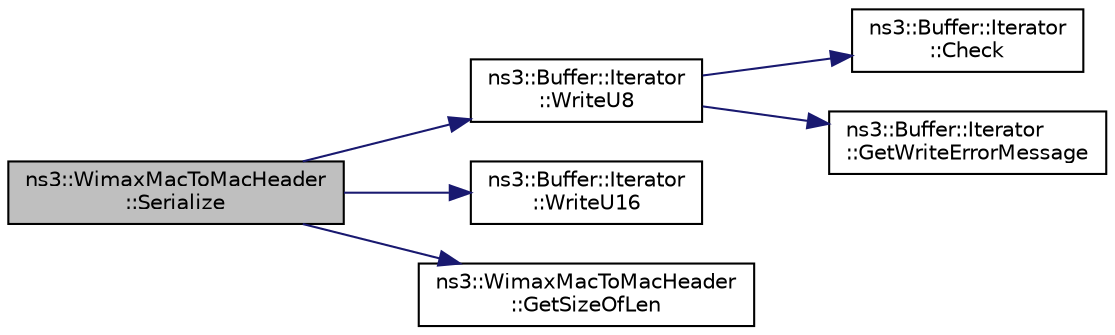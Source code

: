 digraph "ns3::WimaxMacToMacHeader::Serialize"
{
  edge [fontname="Helvetica",fontsize="10",labelfontname="Helvetica",labelfontsize="10"];
  node [fontname="Helvetica",fontsize="10",shape=record];
  rankdir="LR";
  Node1 [label="ns3::WimaxMacToMacHeader\l::Serialize",height=0.2,width=0.4,color="black", fillcolor="grey75", style="filled", fontcolor="black"];
  Node1 -> Node2 [color="midnightblue",fontsize="10",style="solid"];
  Node2 [label="ns3::Buffer::Iterator\l::WriteU8",height=0.2,width=0.4,color="black", fillcolor="white", style="filled",URL="$d0/daf/classns3_1_1Buffer_1_1Iterator.html#a3c7bacca6cbb821c9d14fa4626b7ae16"];
  Node2 -> Node3 [color="midnightblue",fontsize="10",style="solid"];
  Node3 [label="ns3::Buffer::Iterator\l::Check",height=0.2,width=0.4,color="black", fillcolor="white", style="filled",URL="$d0/daf/classns3_1_1Buffer_1_1Iterator.html#af8d294593fd36e8b55124bdfba3d0152"];
  Node2 -> Node4 [color="midnightblue",fontsize="10",style="solid"];
  Node4 [label="ns3::Buffer::Iterator\l::GetWriteErrorMessage",height=0.2,width=0.4,color="black", fillcolor="white", style="filled",URL="$d0/daf/classns3_1_1Buffer_1_1Iterator.html#ae37b790336264f34d65971231c3ed1f1",tooltip="Returns an appropriate message indicating a write error. "];
  Node1 -> Node5 [color="midnightblue",fontsize="10",style="solid"];
  Node5 [label="ns3::Buffer::Iterator\l::WriteU16",height=0.2,width=0.4,color="black", fillcolor="white", style="filled",URL="$d0/daf/classns3_1_1Buffer_1_1Iterator.html#a67fdfa2b4295a6f807b9670c7c8e4c0b"];
  Node1 -> Node6 [color="midnightblue",fontsize="10",style="solid"];
  Node6 [label="ns3::WimaxMacToMacHeader\l::GetSizeOfLen",height=0.2,width=0.4,color="black", fillcolor="white", style="filled",URL="$d6/d3f/classns3_1_1WimaxMacToMacHeader.html#a1f3d74adc741d8e938b7c4a51ea3eb2b"];
}
